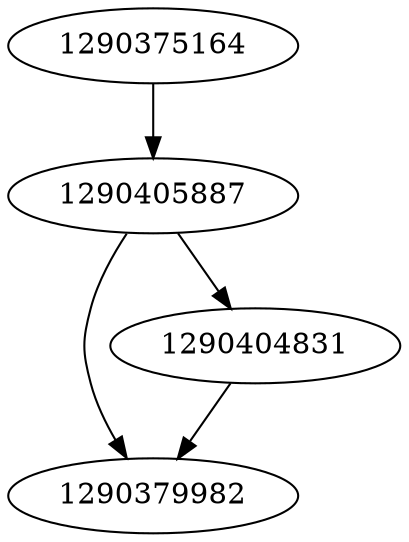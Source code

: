 strict digraph  {
1290405887;
1290375164;
1290379982;
1290404831;
1290405887 -> 1290379982;
1290405887 -> 1290404831;
1290375164 -> 1290405887;
1290404831 -> 1290379982;
}
